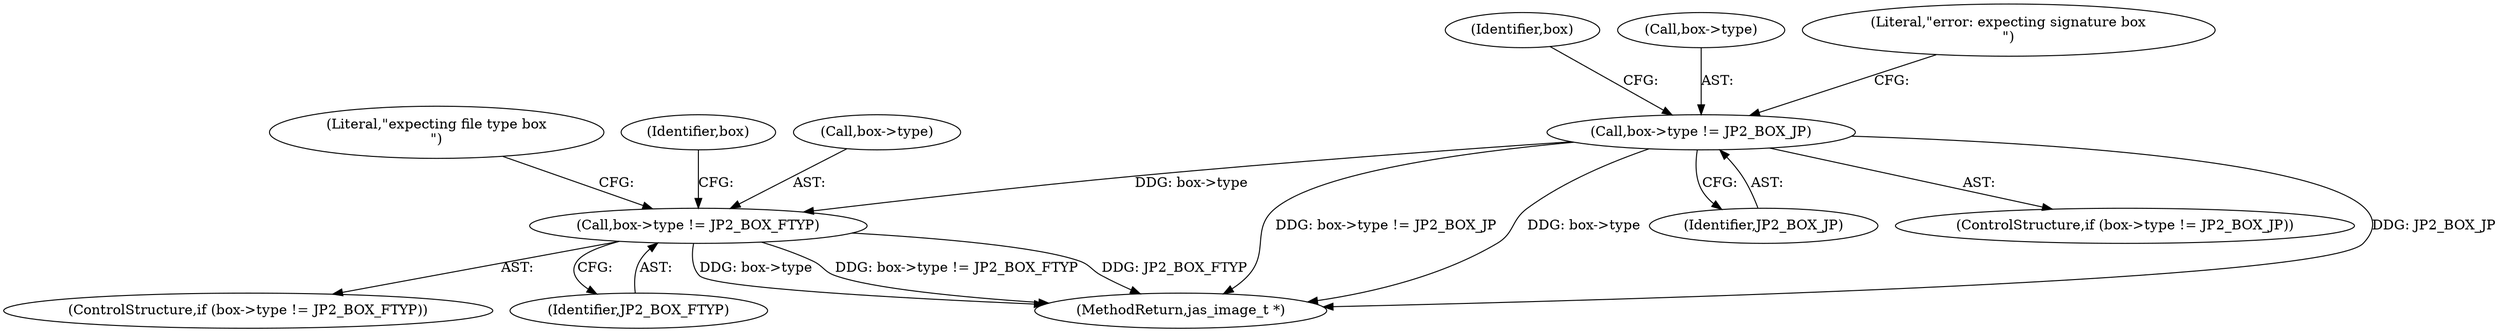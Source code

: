 digraph "0_jasper_e24bdc716c3327b067c551bc6cfb97fd2370358d_0@pointer" {
"1000174" [label="(Call,box->type != JP2_BOX_JP)"];
"1000211" [label="(Call,box->type != JP2_BOX_FTYP)"];
"1000173" [label="(ControlStructure,if (box->type != JP2_BOX_JP))"];
"1001265" [label="(MethodReturn,jas_image_t *)"];
"1000218" [label="(Literal,\"expecting file type box\n\")"];
"1000221" [label="(Identifier,box)"];
"1000188" [label="(Identifier,box)"];
"1000210" [label="(ControlStructure,if (box->type != JP2_BOX_FTYP))"];
"1000215" [label="(Identifier,JP2_BOX_FTYP)"];
"1000211" [label="(Call,box->type != JP2_BOX_FTYP)"];
"1000175" [label="(Call,box->type)"];
"1000178" [label="(Identifier,JP2_BOX_JP)"];
"1000174" [label="(Call,box->type != JP2_BOX_JP)"];
"1000212" [label="(Call,box->type)"];
"1000181" [label="(Literal,\"error: expecting signature box\n\")"];
"1000174" -> "1000173"  [label="AST: "];
"1000174" -> "1000178"  [label="CFG: "];
"1000175" -> "1000174"  [label="AST: "];
"1000178" -> "1000174"  [label="AST: "];
"1000181" -> "1000174"  [label="CFG: "];
"1000188" -> "1000174"  [label="CFG: "];
"1000174" -> "1001265"  [label="DDG: JP2_BOX_JP"];
"1000174" -> "1001265"  [label="DDG: box->type != JP2_BOX_JP"];
"1000174" -> "1001265"  [label="DDG: box->type"];
"1000174" -> "1000211"  [label="DDG: box->type"];
"1000211" -> "1000210"  [label="AST: "];
"1000211" -> "1000215"  [label="CFG: "];
"1000212" -> "1000211"  [label="AST: "];
"1000215" -> "1000211"  [label="AST: "];
"1000218" -> "1000211"  [label="CFG: "];
"1000221" -> "1000211"  [label="CFG: "];
"1000211" -> "1001265"  [label="DDG: box->type"];
"1000211" -> "1001265"  [label="DDG: box->type != JP2_BOX_FTYP"];
"1000211" -> "1001265"  [label="DDG: JP2_BOX_FTYP"];
}
